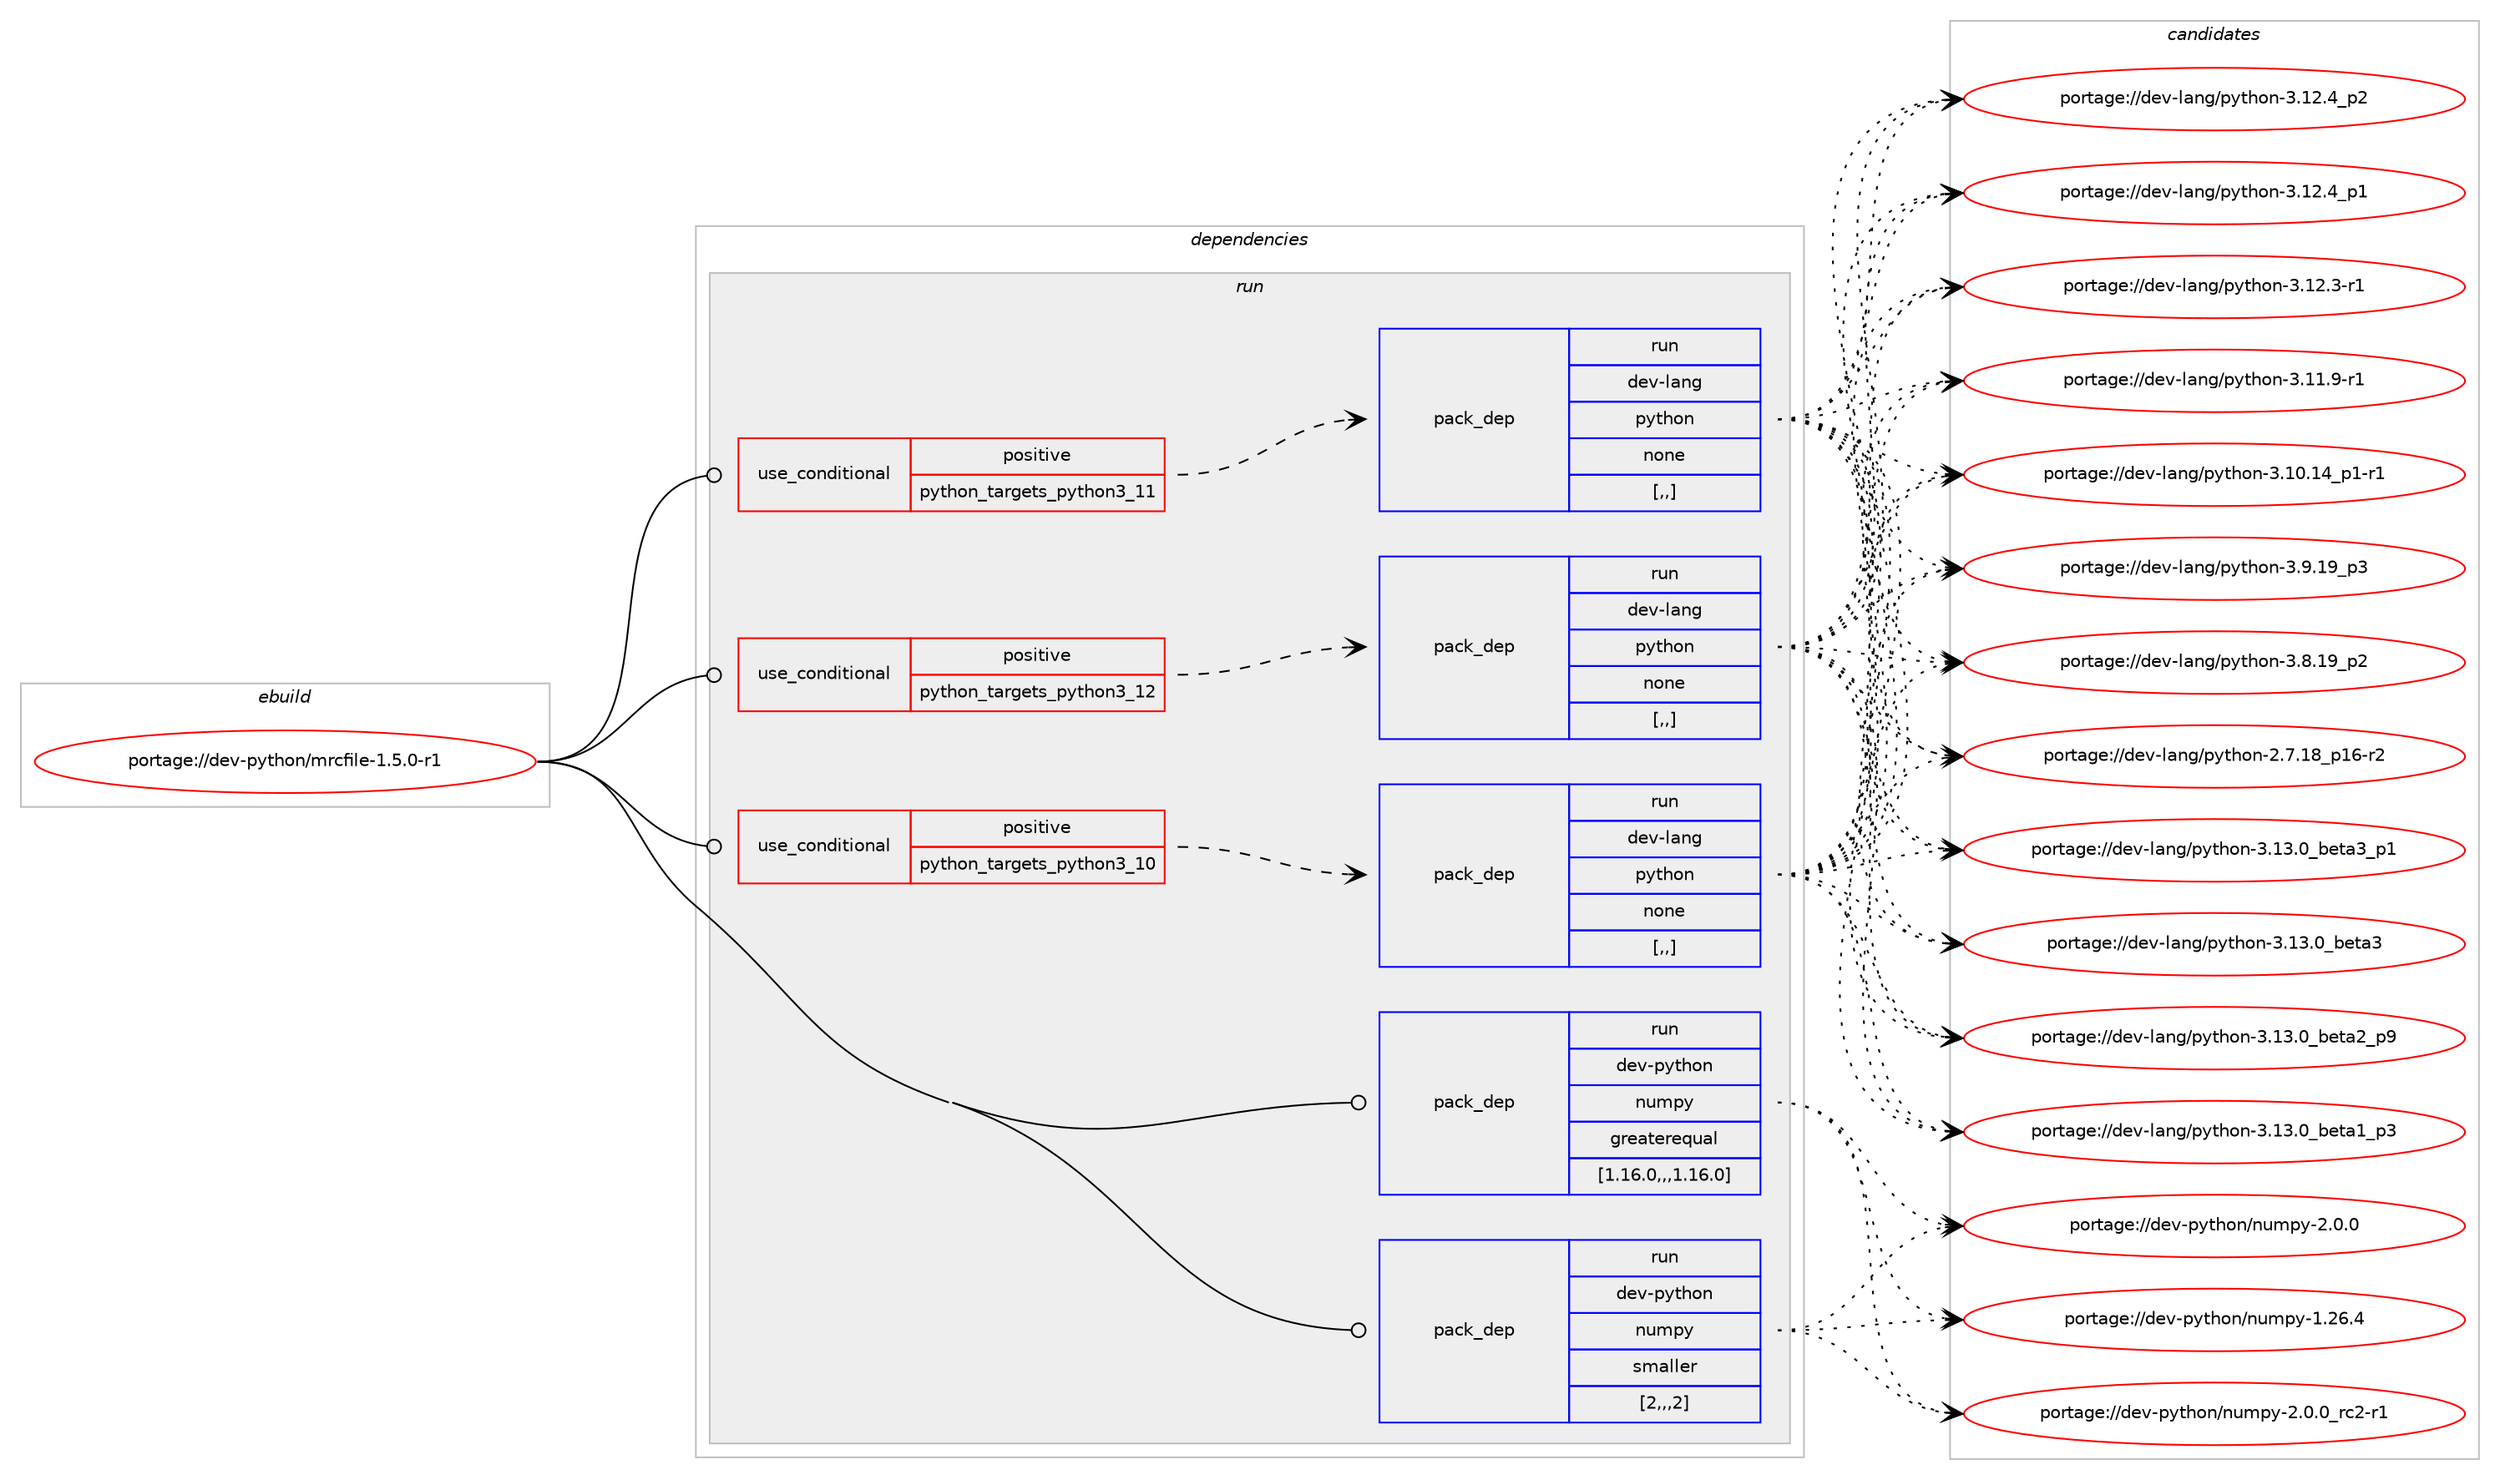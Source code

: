 digraph prolog {

# *************
# Graph options
# *************

newrank=true;
concentrate=true;
compound=true;
graph [rankdir=LR,fontname=Helvetica,fontsize=10,ranksep=1.5];#, ranksep=2.5, nodesep=0.2];
edge  [arrowhead=vee];
node  [fontname=Helvetica,fontsize=10];

# **********
# The ebuild
# **********

subgraph cluster_leftcol {
color=gray;
label=<<i>ebuild</i>>;
id [label="portage://dev-python/mrcfile-1.5.0-r1", color=red, width=4, href="../dev-python/mrcfile-1.5.0-r1.svg"];
}

# ****************
# The dependencies
# ****************

subgraph cluster_midcol {
color=gray;
label=<<i>dependencies</i>>;
subgraph cluster_compile {
fillcolor="#eeeeee";
style=filled;
label=<<i>compile</i>>;
}
subgraph cluster_compileandrun {
fillcolor="#eeeeee";
style=filled;
label=<<i>compile and run</i>>;
}
subgraph cluster_run {
fillcolor="#eeeeee";
style=filled;
label=<<i>run</i>>;
subgraph cond34915 {
dependency151527 [label=<<TABLE BORDER="0" CELLBORDER="1" CELLSPACING="0" CELLPADDING="4"><TR><TD ROWSPAN="3" CELLPADDING="10">use_conditional</TD></TR><TR><TD>positive</TD></TR><TR><TD>python_targets_python3_10</TD></TR></TABLE>>, shape=none, color=red];
subgraph pack115363 {
dependency151528 [label=<<TABLE BORDER="0" CELLBORDER="1" CELLSPACING="0" CELLPADDING="4" WIDTH="220"><TR><TD ROWSPAN="6" CELLPADDING="30">pack_dep</TD></TR><TR><TD WIDTH="110">run</TD></TR><TR><TD>dev-lang</TD></TR><TR><TD>python</TD></TR><TR><TD>none</TD></TR><TR><TD>[,,]</TD></TR></TABLE>>, shape=none, color=blue];
}
dependency151527:e -> dependency151528:w [weight=20,style="dashed",arrowhead="vee"];
}
id:e -> dependency151527:w [weight=20,style="solid",arrowhead="odot"];
subgraph cond34916 {
dependency151529 [label=<<TABLE BORDER="0" CELLBORDER="1" CELLSPACING="0" CELLPADDING="4"><TR><TD ROWSPAN="3" CELLPADDING="10">use_conditional</TD></TR><TR><TD>positive</TD></TR><TR><TD>python_targets_python3_11</TD></TR></TABLE>>, shape=none, color=red];
subgraph pack115364 {
dependency151530 [label=<<TABLE BORDER="0" CELLBORDER="1" CELLSPACING="0" CELLPADDING="4" WIDTH="220"><TR><TD ROWSPAN="6" CELLPADDING="30">pack_dep</TD></TR><TR><TD WIDTH="110">run</TD></TR><TR><TD>dev-lang</TD></TR><TR><TD>python</TD></TR><TR><TD>none</TD></TR><TR><TD>[,,]</TD></TR></TABLE>>, shape=none, color=blue];
}
dependency151529:e -> dependency151530:w [weight=20,style="dashed",arrowhead="vee"];
}
id:e -> dependency151529:w [weight=20,style="solid",arrowhead="odot"];
subgraph cond34917 {
dependency151531 [label=<<TABLE BORDER="0" CELLBORDER="1" CELLSPACING="0" CELLPADDING="4"><TR><TD ROWSPAN="3" CELLPADDING="10">use_conditional</TD></TR><TR><TD>positive</TD></TR><TR><TD>python_targets_python3_12</TD></TR></TABLE>>, shape=none, color=red];
subgraph pack115365 {
dependency151532 [label=<<TABLE BORDER="0" CELLBORDER="1" CELLSPACING="0" CELLPADDING="4" WIDTH="220"><TR><TD ROWSPAN="6" CELLPADDING="30">pack_dep</TD></TR><TR><TD WIDTH="110">run</TD></TR><TR><TD>dev-lang</TD></TR><TR><TD>python</TD></TR><TR><TD>none</TD></TR><TR><TD>[,,]</TD></TR></TABLE>>, shape=none, color=blue];
}
dependency151531:e -> dependency151532:w [weight=20,style="dashed",arrowhead="vee"];
}
id:e -> dependency151531:w [weight=20,style="solid",arrowhead="odot"];
subgraph pack115366 {
dependency151533 [label=<<TABLE BORDER="0" CELLBORDER="1" CELLSPACING="0" CELLPADDING="4" WIDTH="220"><TR><TD ROWSPAN="6" CELLPADDING="30">pack_dep</TD></TR><TR><TD WIDTH="110">run</TD></TR><TR><TD>dev-python</TD></TR><TR><TD>numpy</TD></TR><TR><TD>greaterequal</TD></TR><TR><TD>[1.16.0,,,1.16.0]</TD></TR></TABLE>>, shape=none, color=blue];
}
id:e -> dependency151533:w [weight=20,style="solid",arrowhead="odot"];
subgraph pack115367 {
dependency151534 [label=<<TABLE BORDER="0" CELLBORDER="1" CELLSPACING="0" CELLPADDING="4" WIDTH="220"><TR><TD ROWSPAN="6" CELLPADDING="30">pack_dep</TD></TR><TR><TD WIDTH="110">run</TD></TR><TR><TD>dev-python</TD></TR><TR><TD>numpy</TD></TR><TR><TD>smaller</TD></TR><TR><TD>[2,,,2]</TD></TR></TABLE>>, shape=none, color=blue];
}
id:e -> dependency151534:w [weight=20,style="solid",arrowhead="odot"];
}
}

# **************
# The candidates
# **************

subgraph cluster_choices {
rank=same;
color=gray;
label=<<i>candidates</i>>;

subgraph choice115363 {
color=black;
nodesep=1;
choice10010111845108971101034711212111610411111045514649514648959810111697519511249 [label="portage://dev-lang/python-3.13.0_beta3_p1", color=red, width=4,href="../dev-lang/python-3.13.0_beta3_p1.svg"];
choice1001011184510897110103471121211161041111104551464951464895981011169751 [label="portage://dev-lang/python-3.13.0_beta3", color=red, width=4,href="../dev-lang/python-3.13.0_beta3.svg"];
choice10010111845108971101034711212111610411111045514649514648959810111697509511257 [label="portage://dev-lang/python-3.13.0_beta2_p9", color=red, width=4,href="../dev-lang/python-3.13.0_beta2_p9.svg"];
choice10010111845108971101034711212111610411111045514649514648959810111697499511251 [label="portage://dev-lang/python-3.13.0_beta1_p3", color=red, width=4,href="../dev-lang/python-3.13.0_beta1_p3.svg"];
choice100101118451089711010347112121116104111110455146495046529511250 [label="portage://dev-lang/python-3.12.4_p2", color=red, width=4,href="../dev-lang/python-3.12.4_p2.svg"];
choice100101118451089711010347112121116104111110455146495046529511249 [label="portage://dev-lang/python-3.12.4_p1", color=red, width=4,href="../dev-lang/python-3.12.4_p1.svg"];
choice100101118451089711010347112121116104111110455146495046514511449 [label="portage://dev-lang/python-3.12.3-r1", color=red, width=4,href="../dev-lang/python-3.12.3-r1.svg"];
choice100101118451089711010347112121116104111110455146494946574511449 [label="portage://dev-lang/python-3.11.9-r1", color=red, width=4,href="../dev-lang/python-3.11.9-r1.svg"];
choice100101118451089711010347112121116104111110455146494846495295112494511449 [label="portage://dev-lang/python-3.10.14_p1-r1", color=red, width=4,href="../dev-lang/python-3.10.14_p1-r1.svg"];
choice100101118451089711010347112121116104111110455146574649579511251 [label="portage://dev-lang/python-3.9.19_p3", color=red, width=4,href="../dev-lang/python-3.9.19_p3.svg"];
choice100101118451089711010347112121116104111110455146564649579511250 [label="portage://dev-lang/python-3.8.19_p2", color=red, width=4,href="../dev-lang/python-3.8.19_p2.svg"];
choice100101118451089711010347112121116104111110455046554649569511249544511450 [label="portage://dev-lang/python-2.7.18_p16-r2", color=red, width=4,href="../dev-lang/python-2.7.18_p16-r2.svg"];
dependency151528:e -> choice10010111845108971101034711212111610411111045514649514648959810111697519511249:w [style=dotted,weight="100"];
dependency151528:e -> choice1001011184510897110103471121211161041111104551464951464895981011169751:w [style=dotted,weight="100"];
dependency151528:e -> choice10010111845108971101034711212111610411111045514649514648959810111697509511257:w [style=dotted,weight="100"];
dependency151528:e -> choice10010111845108971101034711212111610411111045514649514648959810111697499511251:w [style=dotted,weight="100"];
dependency151528:e -> choice100101118451089711010347112121116104111110455146495046529511250:w [style=dotted,weight="100"];
dependency151528:e -> choice100101118451089711010347112121116104111110455146495046529511249:w [style=dotted,weight="100"];
dependency151528:e -> choice100101118451089711010347112121116104111110455146495046514511449:w [style=dotted,weight="100"];
dependency151528:e -> choice100101118451089711010347112121116104111110455146494946574511449:w [style=dotted,weight="100"];
dependency151528:e -> choice100101118451089711010347112121116104111110455146494846495295112494511449:w [style=dotted,weight="100"];
dependency151528:e -> choice100101118451089711010347112121116104111110455146574649579511251:w [style=dotted,weight="100"];
dependency151528:e -> choice100101118451089711010347112121116104111110455146564649579511250:w [style=dotted,weight="100"];
dependency151528:e -> choice100101118451089711010347112121116104111110455046554649569511249544511450:w [style=dotted,weight="100"];
}
subgraph choice115364 {
color=black;
nodesep=1;
choice10010111845108971101034711212111610411111045514649514648959810111697519511249 [label="portage://dev-lang/python-3.13.0_beta3_p1", color=red, width=4,href="../dev-lang/python-3.13.0_beta3_p1.svg"];
choice1001011184510897110103471121211161041111104551464951464895981011169751 [label="portage://dev-lang/python-3.13.0_beta3", color=red, width=4,href="../dev-lang/python-3.13.0_beta3.svg"];
choice10010111845108971101034711212111610411111045514649514648959810111697509511257 [label="portage://dev-lang/python-3.13.0_beta2_p9", color=red, width=4,href="../dev-lang/python-3.13.0_beta2_p9.svg"];
choice10010111845108971101034711212111610411111045514649514648959810111697499511251 [label="portage://dev-lang/python-3.13.0_beta1_p3", color=red, width=4,href="../dev-lang/python-3.13.0_beta1_p3.svg"];
choice100101118451089711010347112121116104111110455146495046529511250 [label="portage://dev-lang/python-3.12.4_p2", color=red, width=4,href="../dev-lang/python-3.12.4_p2.svg"];
choice100101118451089711010347112121116104111110455146495046529511249 [label="portage://dev-lang/python-3.12.4_p1", color=red, width=4,href="../dev-lang/python-3.12.4_p1.svg"];
choice100101118451089711010347112121116104111110455146495046514511449 [label="portage://dev-lang/python-3.12.3-r1", color=red, width=4,href="../dev-lang/python-3.12.3-r1.svg"];
choice100101118451089711010347112121116104111110455146494946574511449 [label="portage://dev-lang/python-3.11.9-r1", color=red, width=4,href="../dev-lang/python-3.11.9-r1.svg"];
choice100101118451089711010347112121116104111110455146494846495295112494511449 [label="portage://dev-lang/python-3.10.14_p1-r1", color=red, width=4,href="../dev-lang/python-3.10.14_p1-r1.svg"];
choice100101118451089711010347112121116104111110455146574649579511251 [label="portage://dev-lang/python-3.9.19_p3", color=red, width=4,href="../dev-lang/python-3.9.19_p3.svg"];
choice100101118451089711010347112121116104111110455146564649579511250 [label="portage://dev-lang/python-3.8.19_p2", color=red, width=4,href="../dev-lang/python-3.8.19_p2.svg"];
choice100101118451089711010347112121116104111110455046554649569511249544511450 [label="portage://dev-lang/python-2.7.18_p16-r2", color=red, width=4,href="../dev-lang/python-2.7.18_p16-r2.svg"];
dependency151530:e -> choice10010111845108971101034711212111610411111045514649514648959810111697519511249:w [style=dotted,weight="100"];
dependency151530:e -> choice1001011184510897110103471121211161041111104551464951464895981011169751:w [style=dotted,weight="100"];
dependency151530:e -> choice10010111845108971101034711212111610411111045514649514648959810111697509511257:w [style=dotted,weight="100"];
dependency151530:e -> choice10010111845108971101034711212111610411111045514649514648959810111697499511251:w [style=dotted,weight="100"];
dependency151530:e -> choice100101118451089711010347112121116104111110455146495046529511250:w [style=dotted,weight="100"];
dependency151530:e -> choice100101118451089711010347112121116104111110455146495046529511249:w [style=dotted,weight="100"];
dependency151530:e -> choice100101118451089711010347112121116104111110455146495046514511449:w [style=dotted,weight="100"];
dependency151530:e -> choice100101118451089711010347112121116104111110455146494946574511449:w [style=dotted,weight="100"];
dependency151530:e -> choice100101118451089711010347112121116104111110455146494846495295112494511449:w [style=dotted,weight="100"];
dependency151530:e -> choice100101118451089711010347112121116104111110455146574649579511251:w [style=dotted,weight="100"];
dependency151530:e -> choice100101118451089711010347112121116104111110455146564649579511250:w [style=dotted,weight="100"];
dependency151530:e -> choice100101118451089711010347112121116104111110455046554649569511249544511450:w [style=dotted,weight="100"];
}
subgraph choice115365 {
color=black;
nodesep=1;
choice10010111845108971101034711212111610411111045514649514648959810111697519511249 [label="portage://dev-lang/python-3.13.0_beta3_p1", color=red, width=4,href="../dev-lang/python-3.13.0_beta3_p1.svg"];
choice1001011184510897110103471121211161041111104551464951464895981011169751 [label="portage://dev-lang/python-3.13.0_beta3", color=red, width=4,href="../dev-lang/python-3.13.0_beta3.svg"];
choice10010111845108971101034711212111610411111045514649514648959810111697509511257 [label="portage://dev-lang/python-3.13.0_beta2_p9", color=red, width=4,href="../dev-lang/python-3.13.0_beta2_p9.svg"];
choice10010111845108971101034711212111610411111045514649514648959810111697499511251 [label="portage://dev-lang/python-3.13.0_beta1_p3", color=red, width=4,href="../dev-lang/python-3.13.0_beta1_p3.svg"];
choice100101118451089711010347112121116104111110455146495046529511250 [label="portage://dev-lang/python-3.12.4_p2", color=red, width=4,href="../dev-lang/python-3.12.4_p2.svg"];
choice100101118451089711010347112121116104111110455146495046529511249 [label="portage://dev-lang/python-3.12.4_p1", color=red, width=4,href="../dev-lang/python-3.12.4_p1.svg"];
choice100101118451089711010347112121116104111110455146495046514511449 [label="portage://dev-lang/python-3.12.3-r1", color=red, width=4,href="../dev-lang/python-3.12.3-r1.svg"];
choice100101118451089711010347112121116104111110455146494946574511449 [label="portage://dev-lang/python-3.11.9-r1", color=red, width=4,href="../dev-lang/python-3.11.9-r1.svg"];
choice100101118451089711010347112121116104111110455146494846495295112494511449 [label="portage://dev-lang/python-3.10.14_p1-r1", color=red, width=4,href="../dev-lang/python-3.10.14_p1-r1.svg"];
choice100101118451089711010347112121116104111110455146574649579511251 [label="portage://dev-lang/python-3.9.19_p3", color=red, width=4,href="../dev-lang/python-3.9.19_p3.svg"];
choice100101118451089711010347112121116104111110455146564649579511250 [label="portage://dev-lang/python-3.8.19_p2", color=red, width=4,href="../dev-lang/python-3.8.19_p2.svg"];
choice100101118451089711010347112121116104111110455046554649569511249544511450 [label="portage://dev-lang/python-2.7.18_p16-r2", color=red, width=4,href="../dev-lang/python-2.7.18_p16-r2.svg"];
dependency151532:e -> choice10010111845108971101034711212111610411111045514649514648959810111697519511249:w [style=dotted,weight="100"];
dependency151532:e -> choice1001011184510897110103471121211161041111104551464951464895981011169751:w [style=dotted,weight="100"];
dependency151532:e -> choice10010111845108971101034711212111610411111045514649514648959810111697509511257:w [style=dotted,weight="100"];
dependency151532:e -> choice10010111845108971101034711212111610411111045514649514648959810111697499511251:w [style=dotted,weight="100"];
dependency151532:e -> choice100101118451089711010347112121116104111110455146495046529511250:w [style=dotted,weight="100"];
dependency151532:e -> choice100101118451089711010347112121116104111110455146495046529511249:w [style=dotted,weight="100"];
dependency151532:e -> choice100101118451089711010347112121116104111110455146495046514511449:w [style=dotted,weight="100"];
dependency151532:e -> choice100101118451089711010347112121116104111110455146494946574511449:w [style=dotted,weight="100"];
dependency151532:e -> choice100101118451089711010347112121116104111110455146494846495295112494511449:w [style=dotted,weight="100"];
dependency151532:e -> choice100101118451089711010347112121116104111110455146574649579511251:w [style=dotted,weight="100"];
dependency151532:e -> choice100101118451089711010347112121116104111110455146564649579511250:w [style=dotted,weight="100"];
dependency151532:e -> choice100101118451089711010347112121116104111110455046554649569511249544511450:w [style=dotted,weight="100"];
}
subgraph choice115366 {
color=black;
nodesep=1;
choice10010111845112121116104111110471101171091121214550464846489511499504511449 [label="portage://dev-python/numpy-2.0.0_rc2-r1", color=red, width=4,href="../dev-python/numpy-2.0.0_rc2-r1.svg"];
choice1001011184511212111610411111047110117109112121455046484648 [label="portage://dev-python/numpy-2.0.0", color=red, width=4,href="../dev-python/numpy-2.0.0.svg"];
choice100101118451121211161041111104711011710911212145494650544652 [label="portage://dev-python/numpy-1.26.4", color=red, width=4,href="../dev-python/numpy-1.26.4.svg"];
dependency151533:e -> choice10010111845112121116104111110471101171091121214550464846489511499504511449:w [style=dotted,weight="100"];
dependency151533:e -> choice1001011184511212111610411111047110117109112121455046484648:w [style=dotted,weight="100"];
dependency151533:e -> choice100101118451121211161041111104711011710911212145494650544652:w [style=dotted,weight="100"];
}
subgraph choice115367 {
color=black;
nodesep=1;
choice10010111845112121116104111110471101171091121214550464846489511499504511449 [label="portage://dev-python/numpy-2.0.0_rc2-r1", color=red, width=4,href="../dev-python/numpy-2.0.0_rc2-r1.svg"];
choice1001011184511212111610411111047110117109112121455046484648 [label="portage://dev-python/numpy-2.0.0", color=red, width=4,href="../dev-python/numpy-2.0.0.svg"];
choice100101118451121211161041111104711011710911212145494650544652 [label="portage://dev-python/numpy-1.26.4", color=red, width=4,href="../dev-python/numpy-1.26.4.svg"];
dependency151534:e -> choice10010111845112121116104111110471101171091121214550464846489511499504511449:w [style=dotted,weight="100"];
dependency151534:e -> choice1001011184511212111610411111047110117109112121455046484648:w [style=dotted,weight="100"];
dependency151534:e -> choice100101118451121211161041111104711011710911212145494650544652:w [style=dotted,weight="100"];
}
}

}
